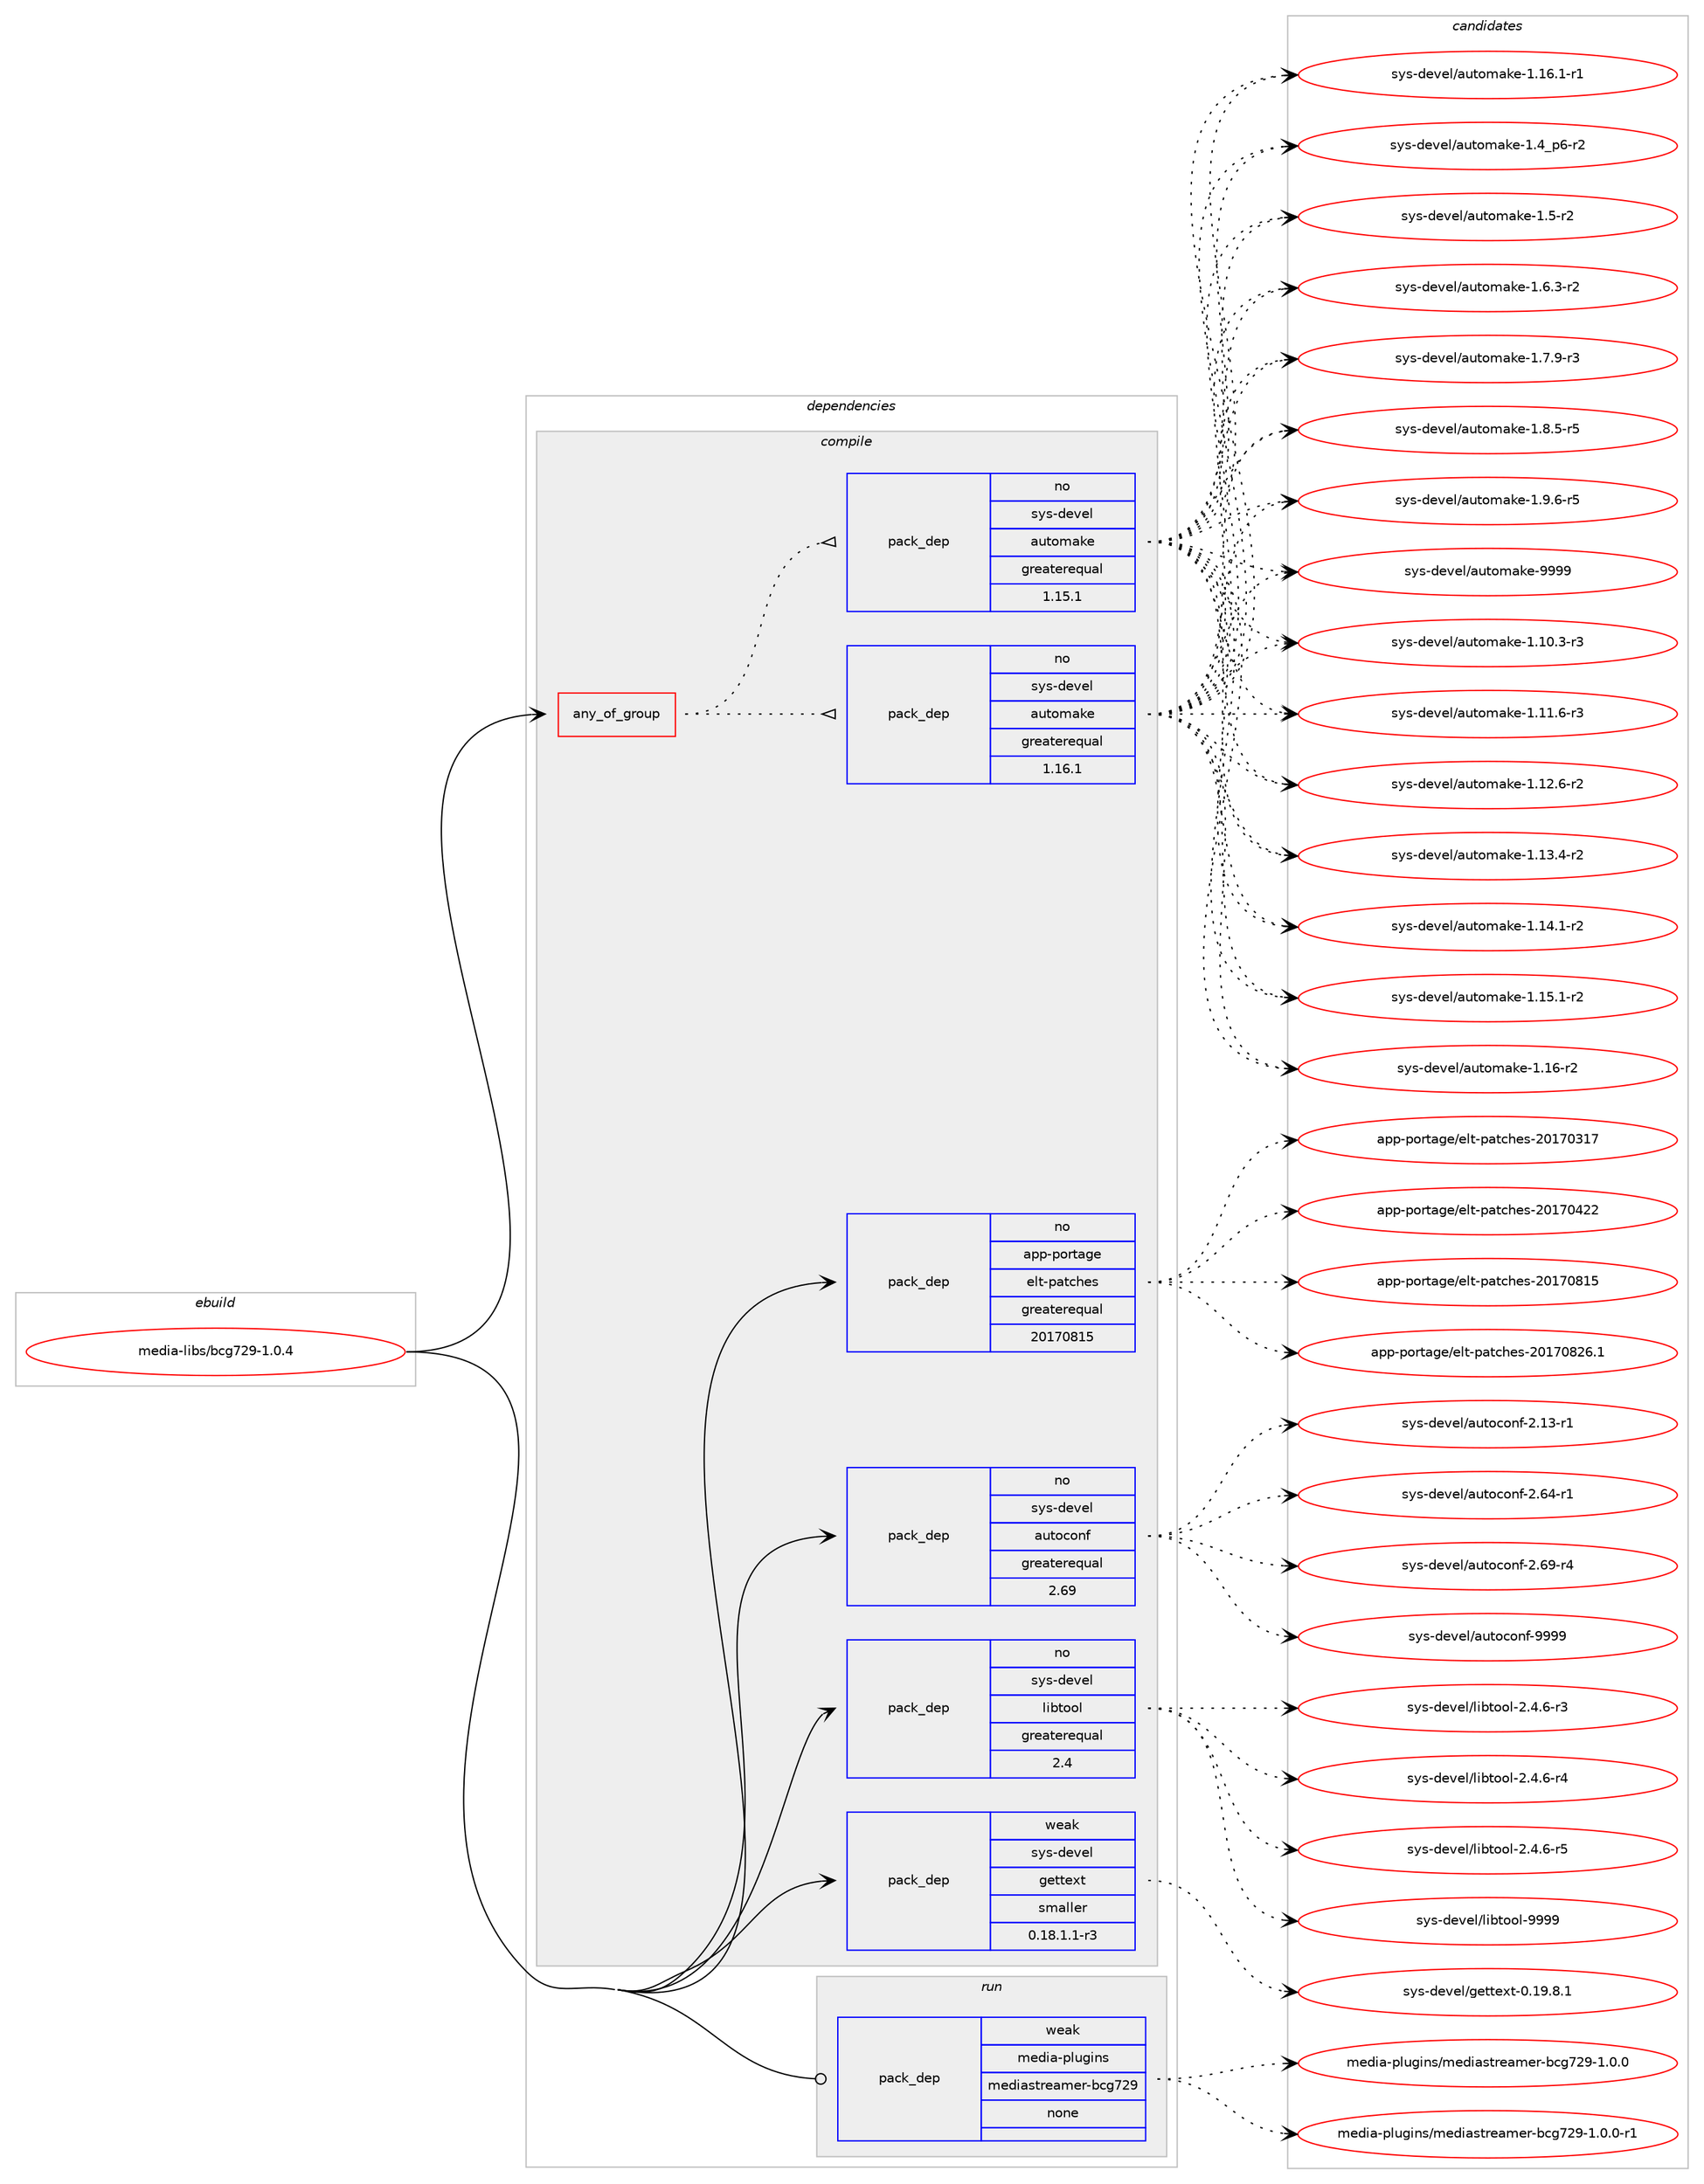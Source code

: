 digraph prolog {

# *************
# Graph options
# *************

newrank=true;
concentrate=true;
compound=true;
graph [rankdir=LR,fontname=Helvetica,fontsize=10,ranksep=1.5];#, ranksep=2.5, nodesep=0.2];
edge  [arrowhead=vee];
node  [fontname=Helvetica,fontsize=10];

# **********
# The ebuild
# **********

subgraph cluster_leftcol {
color=gray;
rank=same;
label=<<i>ebuild</i>>;
id [label="media-libs/bcg729-1.0.4", color=red, width=4, href="../media-libs/bcg729-1.0.4.svg"];
}

# ****************
# The dependencies
# ****************

subgraph cluster_midcol {
color=gray;
label=<<i>dependencies</i>>;
subgraph cluster_compile {
fillcolor="#eeeeee";
style=filled;
label=<<i>compile</i>>;
subgraph any24971 {
dependency1609360 [label=<<TABLE BORDER="0" CELLBORDER="1" CELLSPACING="0" CELLPADDING="4"><TR><TD CELLPADDING="10">any_of_group</TD></TR></TABLE>>, shape=none, color=red];subgraph pack1150042 {
dependency1609361 [label=<<TABLE BORDER="0" CELLBORDER="1" CELLSPACING="0" CELLPADDING="4" WIDTH="220"><TR><TD ROWSPAN="6" CELLPADDING="30">pack_dep</TD></TR><TR><TD WIDTH="110">no</TD></TR><TR><TD>sys-devel</TD></TR><TR><TD>automake</TD></TR><TR><TD>greaterequal</TD></TR><TR><TD>1.16.1</TD></TR></TABLE>>, shape=none, color=blue];
}
dependency1609360:e -> dependency1609361:w [weight=20,style="dotted",arrowhead="oinv"];
subgraph pack1150043 {
dependency1609362 [label=<<TABLE BORDER="0" CELLBORDER="1" CELLSPACING="0" CELLPADDING="4" WIDTH="220"><TR><TD ROWSPAN="6" CELLPADDING="30">pack_dep</TD></TR><TR><TD WIDTH="110">no</TD></TR><TR><TD>sys-devel</TD></TR><TR><TD>automake</TD></TR><TR><TD>greaterequal</TD></TR><TR><TD>1.15.1</TD></TR></TABLE>>, shape=none, color=blue];
}
dependency1609360:e -> dependency1609362:w [weight=20,style="dotted",arrowhead="oinv"];
}
id:e -> dependency1609360:w [weight=20,style="solid",arrowhead="vee"];
subgraph pack1150044 {
dependency1609363 [label=<<TABLE BORDER="0" CELLBORDER="1" CELLSPACING="0" CELLPADDING="4" WIDTH="220"><TR><TD ROWSPAN="6" CELLPADDING="30">pack_dep</TD></TR><TR><TD WIDTH="110">no</TD></TR><TR><TD>app-portage</TD></TR><TR><TD>elt-patches</TD></TR><TR><TD>greaterequal</TD></TR><TR><TD>20170815</TD></TR></TABLE>>, shape=none, color=blue];
}
id:e -> dependency1609363:w [weight=20,style="solid",arrowhead="vee"];
subgraph pack1150045 {
dependency1609364 [label=<<TABLE BORDER="0" CELLBORDER="1" CELLSPACING="0" CELLPADDING="4" WIDTH="220"><TR><TD ROWSPAN="6" CELLPADDING="30">pack_dep</TD></TR><TR><TD WIDTH="110">no</TD></TR><TR><TD>sys-devel</TD></TR><TR><TD>autoconf</TD></TR><TR><TD>greaterequal</TD></TR><TR><TD>2.69</TD></TR></TABLE>>, shape=none, color=blue];
}
id:e -> dependency1609364:w [weight=20,style="solid",arrowhead="vee"];
subgraph pack1150046 {
dependency1609365 [label=<<TABLE BORDER="0" CELLBORDER="1" CELLSPACING="0" CELLPADDING="4" WIDTH="220"><TR><TD ROWSPAN="6" CELLPADDING="30">pack_dep</TD></TR><TR><TD WIDTH="110">no</TD></TR><TR><TD>sys-devel</TD></TR><TR><TD>libtool</TD></TR><TR><TD>greaterequal</TD></TR><TR><TD>2.4</TD></TR></TABLE>>, shape=none, color=blue];
}
id:e -> dependency1609365:w [weight=20,style="solid",arrowhead="vee"];
subgraph pack1150047 {
dependency1609366 [label=<<TABLE BORDER="0" CELLBORDER="1" CELLSPACING="0" CELLPADDING="4" WIDTH="220"><TR><TD ROWSPAN="6" CELLPADDING="30">pack_dep</TD></TR><TR><TD WIDTH="110">weak</TD></TR><TR><TD>sys-devel</TD></TR><TR><TD>gettext</TD></TR><TR><TD>smaller</TD></TR><TR><TD>0.18.1.1-r3</TD></TR></TABLE>>, shape=none, color=blue];
}
id:e -> dependency1609366:w [weight=20,style="solid",arrowhead="vee"];
}
subgraph cluster_compileandrun {
fillcolor="#eeeeee";
style=filled;
label=<<i>compile and run</i>>;
}
subgraph cluster_run {
fillcolor="#eeeeee";
style=filled;
label=<<i>run</i>>;
subgraph pack1150048 {
dependency1609367 [label=<<TABLE BORDER="0" CELLBORDER="1" CELLSPACING="0" CELLPADDING="4" WIDTH="220"><TR><TD ROWSPAN="6" CELLPADDING="30">pack_dep</TD></TR><TR><TD WIDTH="110">weak</TD></TR><TR><TD>media-plugins</TD></TR><TR><TD>mediastreamer-bcg729</TD></TR><TR><TD>none</TD></TR><TR><TD></TD></TR></TABLE>>, shape=none, color=blue];
}
id:e -> dependency1609367:w [weight=20,style="solid",arrowhead="odot"];
}
}

# **************
# The candidates
# **************

subgraph cluster_choices {
rank=same;
color=gray;
label=<<i>candidates</i>>;

subgraph choice1150042 {
color=black;
nodesep=1;
choice11512111545100101118101108479711711611110997107101454946494846514511451 [label="sys-devel/automake-1.10.3-r3", color=red, width=4,href="../sys-devel/automake-1.10.3-r3.svg"];
choice11512111545100101118101108479711711611110997107101454946494946544511451 [label="sys-devel/automake-1.11.6-r3", color=red, width=4,href="../sys-devel/automake-1.11.6-r3.svg"];
choice11512111545100101118101108479711711611110997107101454946495046544511450 [label="sys-devel/automake-1.12.6-r2", color=red, width=4,href="../sys-devel/automake-1.12.6-r2.svg"];
choice11512111545100101118101108479711711611110997107101454946495146524511450 [label="sys-devel/automake-1.13.4-r2", color=red, width=4,href="../sys-devel/automake-1.13.4-r2.svg"];
choice11512111545100101118101108479711711611110997107101454946495246494511450 [label="sys-devel/automake-1.14.1-r2", color=red, width=4,href="../sys-devel/automake-1.14.1-r2.svg"];
choice11512111545100101118101108479711711611110997107101454946495346494511450 [label="sys-devel/automake-1.15.1-r2", color=red, width=4,href="../sys-devel/automake-1.15.1-r2.svg"];
choice1151211154510010111810110847971171161111099710710145494649544511450 [label="sys-devel/automake-1.16-r2", color=red, width=4,href="../sys-devel/automake-1.16-r2.svg"];
choice11512111545100101118101108479711711611110997107101454946495446494511449 [label="sys-devel/automake-1.16.1-r1", color=red, width=4,href="../sys-devel/automake-1.16.1-r1.svg"];
choice115121115451001011181011084797117116111109971071014549465295112544511450 [label="sys-devel/automake-1.4_p6-r2", color=red, width=4,href="../sys-devel/automake-1.4_p6-r2.svg"];
choice11512111545100101118101108479711711611110997107101454946534511450 [label="sys-devel/automake-1.5-r2", color=red, width=4,href="../sys-devel/automake-1.5-r2.svg"];
choice115121115451001011181011084797117116111109971071014549465446514511450 [label="sys-devel/automake-1.6.3-r2", color=red, width=4,href="../sys-devel/automake-1.6.3-r2.svg"];
choice115121115451001011181011084797117116111109971071014549465546574511451 [label="sys-devel/automake-1.7.9-r3", color=red, width=4,href="../sys-devel/automake-1.7.9-r3.svg"];
choice115121115451001011181011084797117116111109971071014549465646534511453 [label="sys-devel/automake-1.8.5-r5", color=red, width=4,href="../sys-devel/automake-1.8.5-r5.svg"];
choice115121115451001011181011084797117116111109971071014549465746544511453 [label="sys-devel/automake-1.9.6-r5", color=red, width=4,href="../sys-devel/automake-1.9.6-r5.svg"];
choice115121115451001011181011084797117116111109971071014557575757 [label="sys-devel/automake-9999", color=red, width=4,href="../sys-devel/automake-9999.svg"];
dependency1609361:e -> choice11512111545100101118101108479711711611110997107101454946494846514511451:w [style=dotted,weight="100"];
dependency1609361:e -> choice11512111545100101118101108479711711611110997107101454946494946544511451:w [style=dotted,weight="100"];
dependency1609361:e -> choice11512111545100101118101108479711711611110997107101454946495046544511450:w [style=dotted,weight="100"];
dependency1609361:e -> choice11512111545100101118101108479711711611110997107101454946495146524511450:w [style=dotted,weight="100"];
dependency1609361:e -> choice11512111545100101118101108479711711611110997107101454946495246494511450:w [style=dotted,weight="100"];
dependency1609361:e -> choice11512111545100101118101108479711711611110997107101454946495346494511450:w [style=dotted,weight="100"];
dependency1609361:e -> choice1151211154510010111810110847971171161111099710710145494649544511450:w [style=dotted,weight="100"];
dependency1609361:e -> choice11512111545100101118101108479711711611110997107101454946495446494511449:w [style=dotted,weight="100"];
dependency1609361:e -> choice115121115451001011181011084797117116111109971071014549465295112544511450:w [style=dotted,weight="100"];
dependency1609361:e -> choice11512111545100101118101108479711711611110997107101454946534511450:w [style=dotted,weight="100"];
dependency1609361:e -> choice115121115451001011181011084797117116111109971071014549465446514511450:w [style=dotted,weight="100"];
dependency1609361:e -> choice115121115451001011181011084797117116111109971071014549465546574511451:w [style=dotted,weight="100"];
dependency1609361:e -> choice115121115451001011181011084797117116111109971071014549465646534511453:w [style=dotted,weight="100"];
dependency1609361:e -> choice115121115451001011181011084797117116111109971071014549465746544511453:w [style=dotted,weight="100"];
dependency1609361:e -> choice115121115451001011181011084797117116111109971071014557575757:w [style=dotted,weight="100"];
}
subgraph choice1150043 {
color=black;
nodesep=1;
choice11512111545100101118101108479711711611110997107101454946494846514511451 [label="sys-devel/automake-1.10.3-r3", color=red, width=4,href="../sys-devel/automake-1.10.3-r3.svg"];
choice11512111545100101118101108479711711611110997107101454946494946544511451 [label="sys-devel/automake-1.11.6-r3", color=red, width=4,href="../sys-devel/automake-1.11.6-r3.svg"];
choice11512111545100101118101108479711711611110997107101454946495046544511450 [label="sys-devel/automake-1.12.6-r2", color=red, width=4,href="../sys-devel/automake-1.12.6-r2.svg"];
choice11512111545100101118101108479711711611110997107101454946495146524511450 [label="sys-devel/automake-1.13.4-r2", color=red, width=4,href="../sys-devel/automake-1.13.4-r2.svg"];
choice11512111545100101118101108479711711611110997107101454946495246494511450 [label="sys-devel/automake-1.14.1-r2", color=red, width=4,href="../sys-devel/automake-1.14.1-r2.svg"];
choice11512111545100101118101108479711711611110997107101454946495346494511450 [label="sys-devel/automake-1.15.1-r2", color=red, width=4,href="../sys-devel/automake-1.15.1-r2.svg"];
choice1151211154510010111810110847971171161111099710710145494649544511450 [label="sys-devel/automake-1.16-r2", color=red, width=4,href="../sys-devel/automake-1.16-r2.svg"];
choice11512111545100101118101108479711711611110997107101454946495446494511449 [label="sys-devel/automake-1.16.1-r1", color=red, width=4,href="../sys-devel/automake-1.16.1-r1.svg"];
choice115121115451001011181011084797117116111109971071014549465295112544511450 [label="sys-devel/automake-1.4_p6-r2", color=red, width=4,href="../sys-devel/automake-1.4_p6-r2.svg"];
choice11512111545100101118101108479711711611110997107101454946534511450 [label="sys-devel/automake-1.5-r2", color=red, width=4,href="../sys-devel/automake-1.5-r2.svg"];
choice115121115451001011181011084797117116111109971071014549465446514511450 [label="sys-devel/automake-1.6.3-r2", color=red, width=4,href="../sys-devel/automake-1.6.3-r2.svg"];
choice115121115451001011181011084797117116111109971071014549465546574511451 [label="sys-devel/automake-1.7.9-r3", color=red, width=4,href="../sys-devel/automake-1.7.9-r3.svg"];
choice115121115451001011181011084797117116111109971071014549465646534511453 [label="sys-devel/automake-1.8.5-r5", color=red, width=4,href="../sys-devel/automake-1.8.5-r5.svg"];
choice115121115451001011181011084797117116111109971071014549465746544511453 [label="sys-devel/automake-1.9.6-r5", color=red, width=4,href="../sys-devel/automake-1.9.6-r5.svg"];
choice115121115451001011181011084797117116111109971071014557575757 [label="sys-devel/automake-9999", color=red, width=4,href="../sys-devel/automake-9999.svg"];
dependency1609362:e -> choice11512111545100101118101108479711711611110997107101454946494846514511451:w [style=dotted,weight="100"];
dependency1609362:e -> choice11512111545100101118101108479711711611110997107101454946494946544511451:w [style=dotted,weight="100"];
dependency1609362:e -> choice11512111545100101118101108479711711611110997107101454946495046544511450:w [style=dotted,weight="100"];
dependency1609362:e -> choice11512111545100101118101108479711711611110997107101454946495146524511450:w [style=dotted,weight="100"];
dependency1609362:e -> choice11512111545100101118101108479711711611110997107101454946495246494511450:w [style=dotted,weight="100"];
dependency1609362:e -> choice11512111545100101118101108479711711611110997107101454946495346494511450:w [style=dotted,weight="100"];
dependency1609362:e -> choice1151211154510010111810110847971171161111099710710145494649544511450:w [style=dotted,weight="100"];
dependency1609362:e -> choice11512111545100101118101108479711711611110997107101454946495446494511449:w [style=dotted,weight="100"];
dependency1609362:e -> choice115121115451001011181011084797117116111109971071014549465295112544511450:w [style=dotted,weight="100"];
dependency1609362:e -> choice11512111545100101118101108479711711611110997107101454946534511450:w [style=dotted,weight="100"];
dependency1609362:e -> choice115121115451001011181011084797117116111109971071014549465446514511450:w [style=dotted,weight="100"];
dependency1609362:e -> choice115121115451001011181011084797117116111109971071014549465546574511451:w [style=dotted,weight="100"];
dependency1609362:e -> choice115121115451001011181011084797117116111109971071014549465646534511453:w [style=dotted,weight="100"];
dependency1609362:e -> choice115121115451001011181011084797117116111109971071014549465746544511453:w [style=dotted,weight="100"];
dependency1609362:e -> choice115121115451001011181011084797117116111109971071014557575757:w [style=dotted,weight="100"];
}
subgraph choice1150044 {
color=black;
nodesep=1;
choice97112112451121111141169710310147101108116451129711699104101115455048495548514955 [label="app-portage/elt-patches-20170317", color=red, width=4,href="../app-portage/elt-patches-20170317.svg"];
choice97112112451121111141169710310147101108116451129711699104101115455048495548525050 [label="app-portage/elt-patches-20170422", color=red, width=4,href="../app-portage/elt-patches-20170422.svg"];
choice97112112451121111141169710310147101108116451129711699104101115455048495548564953 [label="app-portage/elt-patches-20170815", color=red, width=4,href="../app-portage/elt-patches-20170815.svg"];
choice971121124511211111411697103101471011081164511297116991041011154550484955485650544649 [label="app-portage/elt-patches-20170826.1", color=red, width=4,href="../app-portage/elt-patches-20170826.1.svg"];
dependency1609363:e -> choice97112112451121111141169710310147101108116451129711699104101115455048495548514955:w [style=dotted,weight="100"];
dependency1609363:e -> choice97112112451121111141169710310147101108116451129711699104101115455048495548525050:w [style=dotted,weight="100"];
dependency1609363:e -> choice97112112451121111141169710310147101108116451129711699104101115455048495548564953:w [style=dotted,weight="100"];
dependency1609363:e -> choice971121124511211111411697103101471011081164511297116991041011154550484955485650544649:w [style=dotted,weight="100"];
}
subgraph choice1150045 {
color=black;
nodesep=1;
choice1151211154510010111810110847971171161119911111010245504649514511449 [label="sys-devel/autoconf-2.13-r1", color=red, width=4,href="../sys-devel/autoconf-2.13-r1.svg"];
choice1151211154510010111810110847971171161119911111010245504654524511449 [label="sys-devel/autoconf-2.64-r1", color=red, width=4,href="../sys-devel/autoconf-2.64-r1.svg"];
choice1151211154510010111810110847971171161119911111010245504654574511452 [label="sys-devel/autoconf-2.69-r4", color=red, width=4,href="../sys-devel/autoconf-2.69-r4.svg"];
choice115121115451001011181011084797117116111991111101024557575757 [label="sys-devel/autoconf-9999", color=red, width=4,href="../sys-devel/autoconf-9999.svg"];
dependency1609364:e -> choice1151211154510010111810110847971171161119911111010245504649514511449:w [style=dotted,weight="100"];
dependency1609364:e -> choice1151211154510010111810110847971171161119911111010245504654524511449:w [style=dotted,weight="100"];
dependency1609364:e -> choice1151211154510010111810110847971171161119911111010245504654574511452:w [style=dotted,weight="100"];
dependency1609364:e -> choice115121115451001011181011084797117116111991111101024557575757:w [style=dotted,weight="100"];
}
subgraph choice1150046 {
color=black;
nodesep=1;
choice1151211154510010111810110847108105981161111111084550465246544511451 [label="sys-devel/libtool-2.4.6-r3", color=red, width=4,href="../sys-devel/libtool-2.4.6-r3.svg"];
choice1151211154510010111810110847108105981161111111084550465246544511452 [label="sys-devel/libtool-2.4.6-r4", color=red, width=4,href="../sys-devel/libtool-2.4.6-r4.svg"];
choice1151211154510010111810110847108105981161111111084550465246544511453 [label="sys-devel/libtool-2.4.6-r5", color=red, width=4,href="../sys-devel/libtool-2.4.6-r5.svg"];
choice1151211154510010111810110847108105981161111111084557575757 [label="sys-devel/libtool-9999", color=red, width=4,href="../sys-devel/libtool-9999.svg"];
dependency1609365:e -> choice1151211154510010111810110847108105981161111111084550465246544511451:w [style=dotted,weight="100"];
dependency1609365:e -> choice1151211154510010111810110847108105981161111111084550465246544511452:w [style=dotted,weight="100"];
dependency1609365:e -> choice1151211154510010111810110847108105981161111111084550465246544511453:w [style=dotted,weight="100"];
dependency1609365:e -> choice1151211154510010111810110847108105981161111111084557575757:w [style=dotted,weight="100"];
}
subgraph choice1150047 {
color=black;
nodesep=1;
choice1151211154510010111810110847103101116116101120116454846495746564649 [label="sys-devel/gettext-0.19.8.1", color=red, width=4,href="../sys-devel/gettext-0.19.8.1.svg"];
dependency1609366:e -> choice1151211154510010111810110847103101116116101120116454846495746564649:w [style=dotted,weight="100"];
}
subgraph choice1150048 {
color=black;
nodesep=1;
choice1091011001059745112108117103105110115471091011001059711511611410197109101114459899103555057454946484648 [label="media-plugins/mediastreamer-bcg729-1.0.0", color=red, width=4,href="../media-plugins/mediastreamer-bcg729-1.0.0.svg"];
choice10910110010597451121081171031051101154710910110010597115116114101971091011144598991035550574549464846484511449 [label="media-plugins/mediastreamer-bcg729-1.0.0-r1", color=red, width=4,href="../media-plugins/mediastreamer-bcg729-1.0.0-r1.svg"];
dependency1609367:e -> choice1091011001059745112108117103105110115471091011001059711511611410197109101114459899103555057454946484648:w [style=dotted,weight="100"];
dependency1609367:e -> choice10910110010597451121081171031051101154710910110010597115116114101971091011144598991035550574549464846484511449:w [style=dotted,weight="100"];
}
}

}
